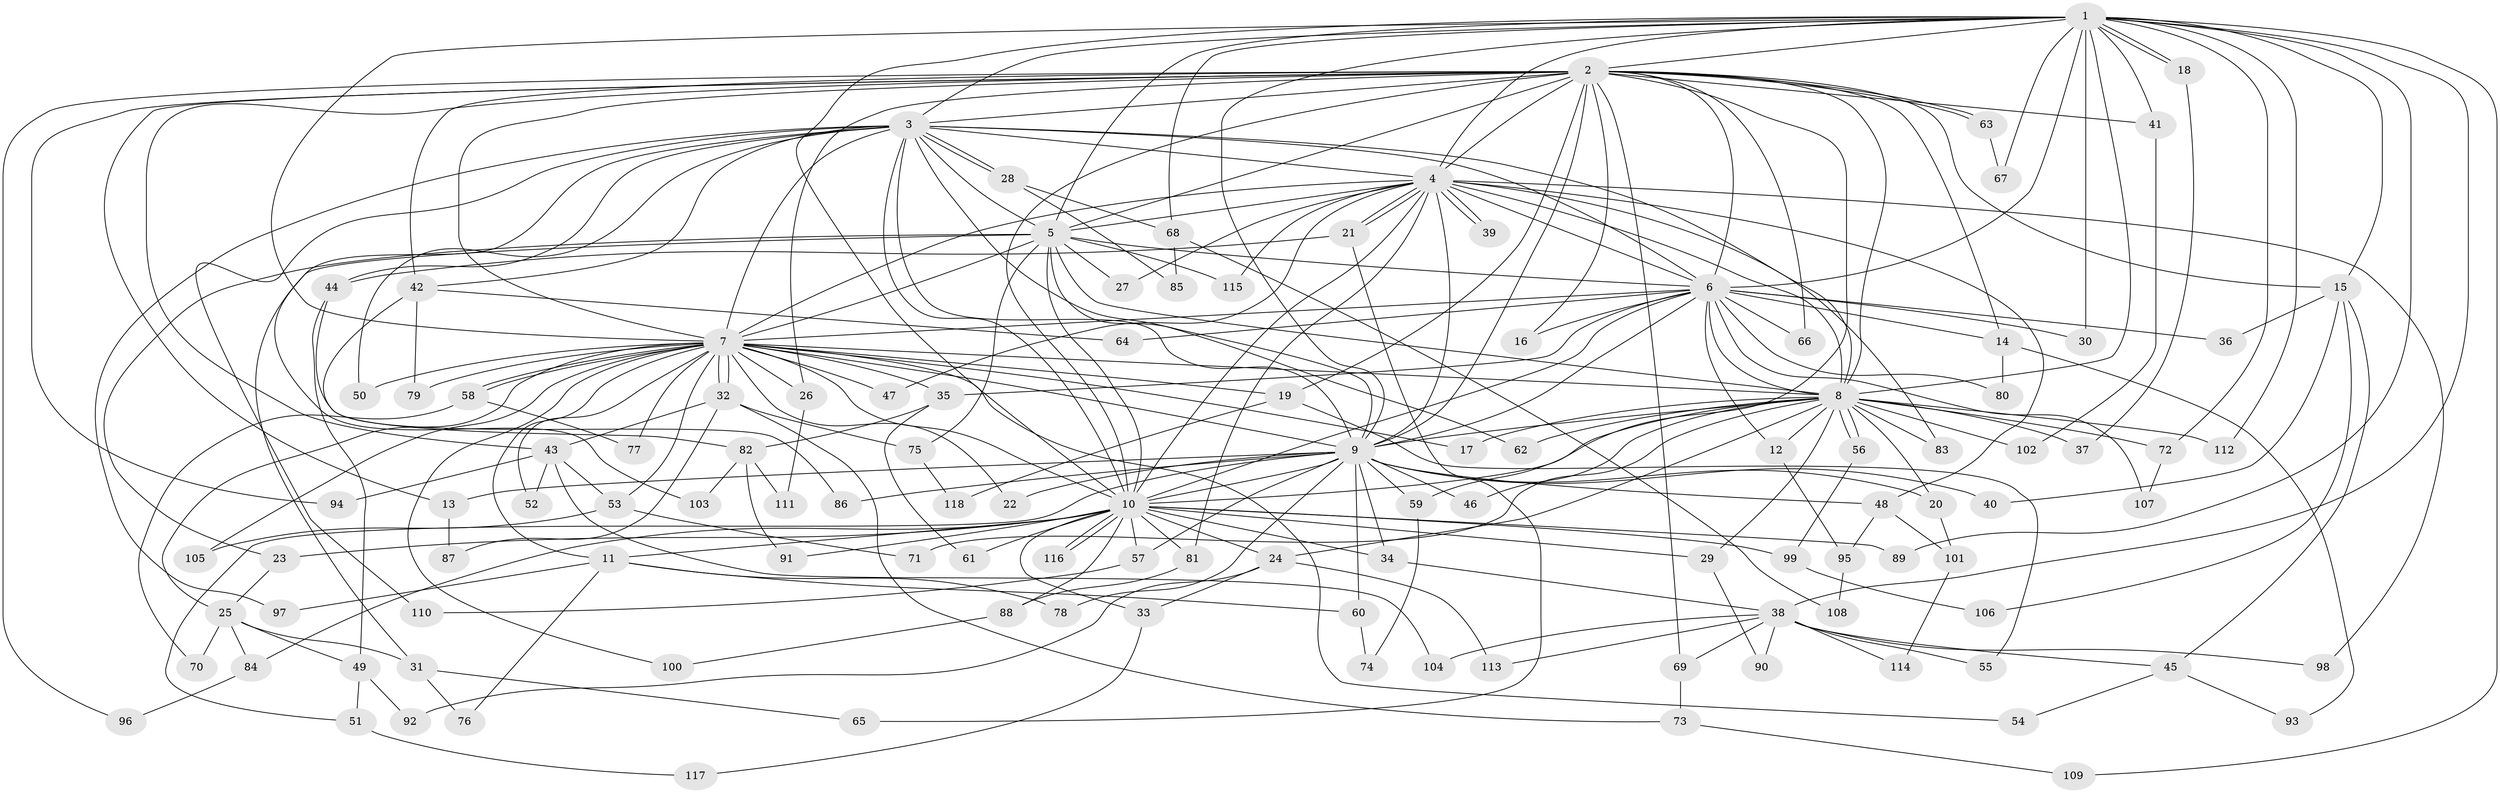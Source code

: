 // coarse degree distribution, {15: 0.024096385542168676, 21: 0.03614457831325301, 3: 0.2891566265060241, 6: 0.04819277108433735, 16: 0.012048192771084338, 18: 0.012048192771084338, 4: 0.0963855421686747, 5: 0.04819277108433735, 2: 0.3493975903614458, 1: 0.03614457831325301, 24: 0.012048192771084338, 22: 0.012048192771084338, 10: 0.012048192771084338, 12: 0.012048192771084338}
// Generated by graph-tools (version 1.1) at 2025/36/03/04/25 23:36:33]
// undirected, 118 vertices, 261 edges
graph export_dot {
  node [color=gray90,style=filled];
  1;
  2;
  3;
  4;
  5;
  6;
  7;
  8;
  9;
  10;
  11;
  12;
  13;
  14;
  15;
  16;
  17;
  18;
  19;
  20;
  21;
  22;
  23;
  24;
  25;
  26;
  27;
  28;
  29;
  30;
  31;
  32;
  33;
  34;
  35;
  36;
  37;
  38;
  39;
  40;
  41;
  42;
  43;
  44;
  45;
  46;
  47;
  48;
  49;
  50;
  51;
  52;
  53;
  54;
  55;
  56;
  57;
  58;
  59;
  60;
  61;
  62;
  63;
  64;
  65;
  66;
  67;
  68;
  69;
  70;
  71;
  72;
  73;
  74;
  75;
  76;
  77;
  78;
  79;
  80;
  81;
  82;
  83;
  84;
  85;
  86;
  87;
  88;
  89;
  90;
  91;
  92;
  93;
  94;
  95;
  96;
  97;
  98;
  99;
  100;
  101;
  102;
  103;
  104;
  105;
  106;
  107;
  108;
  109;
  110;
  111;
  112;
  113;
  114;
  115;
  116;
  117;
  118;
  1 -- 2;
  1 -- 3;
  1 -- 4;
  1 -- 5;
  1 -- 6;
  1 -- 7;
  1 -- 8;
  1 -- 9;
  1 -- 10;
  1 -- 15;
  1 -- 18;
  1 -- 18;
  1 -- 30;
  1 -- 38;
  1 -- 41;
  1 -- 67;
  1 -- 68;
  1 -- 72;
  1 -- 89;
  1 -- 109;
  1 -- 112;
  2 -- 3;
  2 -- 4;
  2 -- 5;
  2 -- 6;
  2 -- 7;
  2 -- 8;
  2 -- 9;
  2 -- 10;
  2 -- 13;
  2 -- 14;
  2 -- 15;
  2 -- 16;
  2 -- 19;
  2 -- 26;
  2 -- 41;
  2 -- 42;
  2 -- 43;
  2 -- 59;
  2 -- 63;
  2 -- 63;
  2 -- 66;
  2 -- 69;
  2 -- 94;
  2 -- 96;
  3 -- 4;
  3 -- 5;
  3 -- 6;
  3 -- 7;
  3 -- 8;
  3 -- 9;
  3 -- 10;
  3 -- 28;
  3 -- 28;
  3 -- 42;
  3 -- 44;
  3 -- 50;
  3 -- 62;
  3 -- 97;
  3 -- 103;
  3 -- 110;
  4 -- 5;
  4 -- 6;
  4 -- 7;
  4 -- 8;
  4 -- 9;
  4 -- 10;
  4 -- 21;
  4 -- 21;
  4 -- 27;
  4 -- 39;
  4 -- 39;
  4 -- 47;
  4 -- 48;
  4 -- 81;
  4 -- 83;
  4 -- 98;
  4 -- 115;
  5 -- 6;
  5 -- 7;
  5 -- 8;
  5 -- 9;
  5 -- 10;
  5 -- 23;
  5 -- 27;
  5 -- 31;
  5 -- 75;
  5 -- 115;
  6 -- 7;
  6 -- 8;
  6 -- 9;
  6 -- 10;
  6 -- 12;
  6 -- 14;
  6 -- 16;
  6 -- 30;
  6 -- 35;
  6 -- 36;
  6 -- 64;
  6 -- 66;
  6 -- 80;
  6 -- 107;
  7 -- 8;
  7 -- 9;
  7 -- 10;
  7 -- 11;
  7 -- 17;
  7 -- 19;
  7 -- 22;
  7 -- 25;
  7 -- 26;
  7 -- 32;
  7 -- 32;
  7 -- 35;
  7 -- 47;
  7 -- 50;
  7 -- 52;
  7 -- 53;
  7 -- 54;
  7 -- 58;
  7 -- 58;
  7 -- 77;
  7 -- 79;
  7 -- 100;
  7 -- 105;
  8 -- 9;
  8 -- 10;
  8 -- 12;
  8 -- 17;
  8 -- 20;
  8 -- 24;
  8 -- 29;
  8 -- 37;
  8 -- 46;
  8 -- 56;
  8 -- 56;
  8 -- 62;
  8 -- 71;
  8 -- 72;
  8 -- 83;
  8 -- 102;
  8 -- 112;
  9 -- 10;
  9 -- 13;
  9 -- 20;
  9 -- 22;
  9 -- 34;
  9 -- 40;
  9 -- 46;
  9 -- 48;
  9 -- 51;
  9 -- 57;
  9 -- 59;
  9 -- 60;
  9 -- 78;
  9 -- 86;
  10 -- 11;
  10 -- 23;
  10 -- 24;
  10 -- 29;
  10 -- 33;
  10 -- 34;
  10 -- 57;
  10 -- 61;
  10 -- 81;
  10 -- 84;
  10 -- 88;
  10 -- 89;
  10 -- 91;
  10 -- 99;
  10 -- 116;
  10 -- 116;
  11 -- 60;
  11 -- 76;
  11 -- 78;
  11 -- 97;
  12 -- 95;
  13 -- 87;
  14 -- 80;
  14 -- 93;
  15 -- 36;
  15 -- 40;
  15 -- 45;
  15 -- 106;
  18 -- 37;
  19 -- 55;
  19 -- 118;
  20 -- 101;
  21 -- 44;
  21 -- 65;
  23 -- 25;
  24 -- 33;
  24 -- 92;
  24 -- 113;
  25 -- 31;
  25 -- 49;
  25 -- 70;
  25 -- 84;
  26 -- 111;
  28 -- 68;
  28 -- 85;
  29 -- 90;
  31 -- 65;
  31 -- 76;
  32 -- 43;
  32 -- 73;
  32 -- 75;
  32 -- 87;
  33 -- 117;
  34 -- 38;
  35 -- 61;
  35 -- 82;
  38 -- 45;
  38 -- 55;
  38 -- 69;
  38 -- 90;
  38 -- 98;
  38 -- 104;
  38 -- 113;
  38 -- 114;
  41 -- 102;
  42 -- 64;
  42 -- 79;
  42 -- 82;
  43 -- 52;
  43 -- 53;
  43 -- 94;
  43 -- 104;
  44 -- 49;
  44 -- 86;
  45 -- 54;
  45 -- 93;
  48 -- 95;
  48 -- 101;
  49 -- 51;
  49 -- 92;
  51 -- 117;
  53 -- 71;
  53 -- 105;
  56 -- 99;
  57 -- 110;
  58 -- 70;
  58 -- 77;
  59 -- 74;
  60 -- 74;
  63 -- 67;
  68 -- 85;
  68 -- 108;
  69 -- 73;
  72 -- 107;
  73 -- 109;
  75 -- 118;
  81 -- 88;
  82 -- 91;
  82 -- 103;
  82 -- 111;
  84 -- 96;
  88 -- 100;
  95 -- 108;
  99 -- 106;
  101 -- 114;
}
